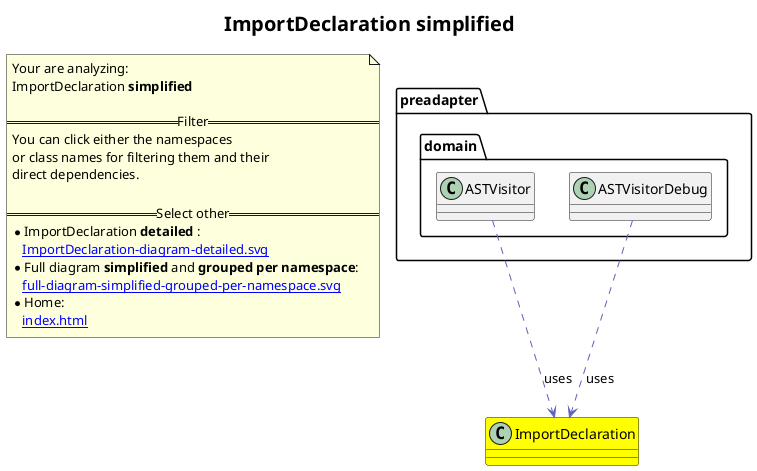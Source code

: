 @startuml
title <size:20>ImportDeclaration **simplified** </size>
note "Your are analyzing:\nImportDeclaration **simplified** \n\n==Filter==\nYou can click either the namespaces \nor class names for filtering them and their\ndirect dependencies.\n\n==Select other==\n* ImportDeclaration **detailed** :\n   [[ImportDeclaration-diagram-detailed.svg]]\n* Full diagram **simplified** and **grouped per namespace**:\n   [[full-diagram-simplified-grouped-per-namespace.svg]]\n* Home:\n   [[index.html]]" as FloatingNote
class ImportDeclaration [[ImportDeclaration-diagram-simplified.svg]] #yellow {
}
  class preadapter.domain.ASTVisitor [[preadapter.domain.ASTVisitor-diagram-simplified.svg]]  {
  }
  class preadapter.domain.ASTVisitorDebug [[preadapter.domain.ASTVisitorDebug-diagram-simplified.svg]]  {
  }
 ' *************************************** 
 ' *************************************** 
 ' *************************************** 
' Class relations extracted from namespace:
' 
' Class relations extracted from namespace:
' preadapter.domain
preadapter.domain.ASTVisitor .[#6060BB].> ImportDeclaration  : uses 
preadapter.domain.ASTVisitorDebug .[#6060BB].> ImportDeclaration  : uses 
@enduml
